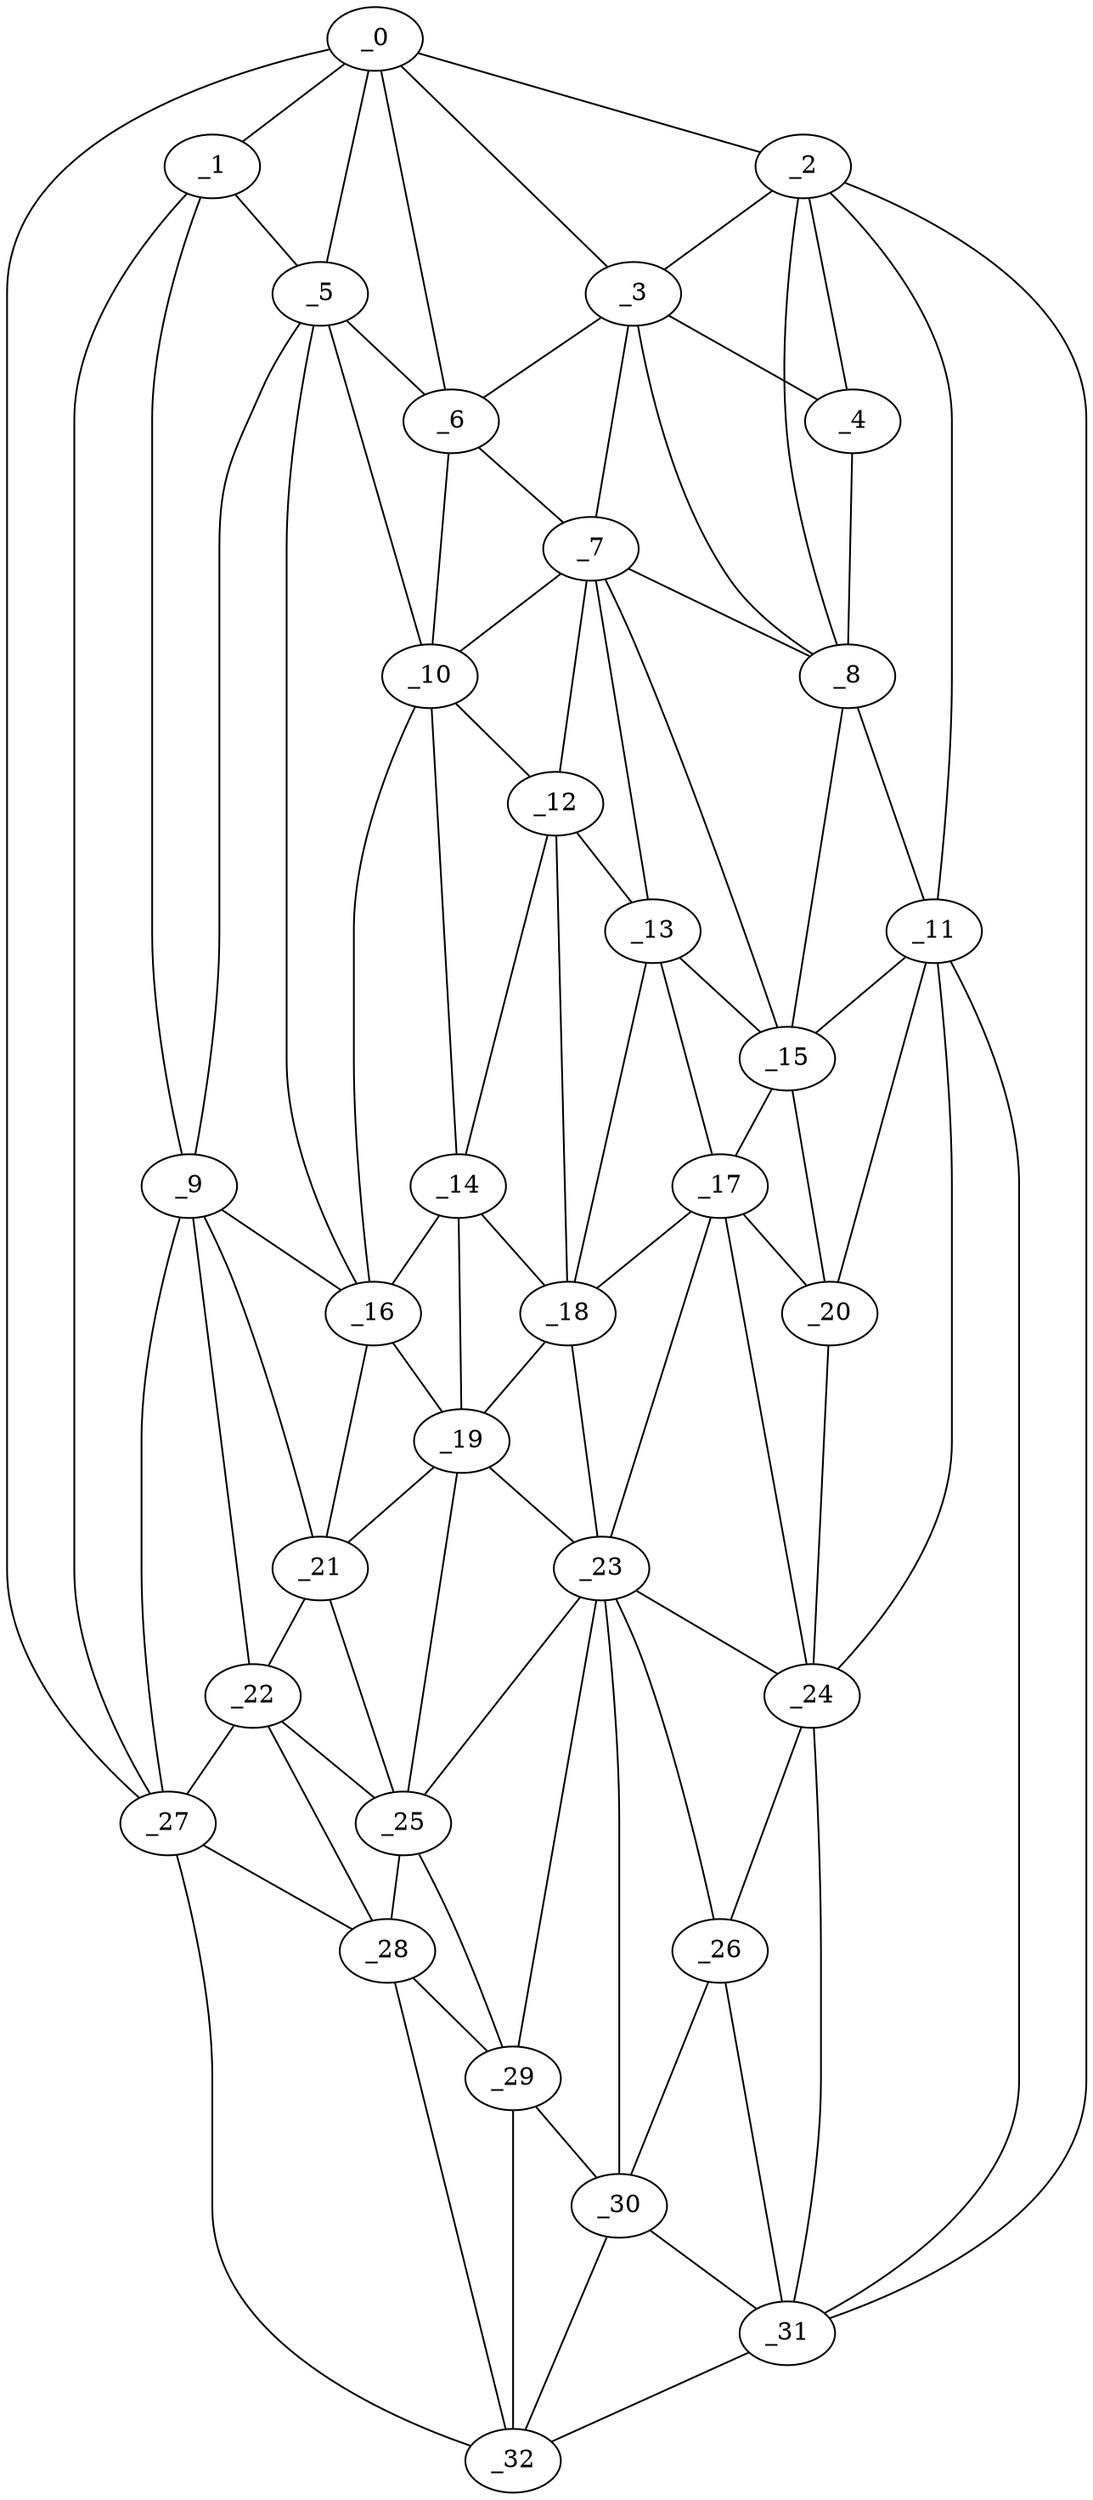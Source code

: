 graph "obj65__330.gxl" {
	_0	 [x=17,
		y=19];
	_1	 [x=32,
		y=26];
	_0 -- _1	 [valence=2];
	_2	 [x=38,
		y=125];
	_0 -- _2	 [valence=1];
	_3	 [x=42,
		y=113];
	_0 -- _3	 [valence=1];
	_5	 [x=51,
		y=65];
	_0 -- _5	 [valence=1];
	_6	 [x=52,
		y=77];
	_0 -- _6	 [valence=2];
	_27	 [x=97,
		y=2];
	_0 -- _27	 [valence=1];
	_1 -- _5	 [valence=2];
	_9	 [x=58,
		y=45];
	_1 -- _9	 [valence=2];
	_1 -- _27	 [valence=2];
	_2 -- _3	 [valence=1];
	_4	 [x=47,
		y=115];
	_2 -- _4	 [valence=2];
	_8	 [x=56,
		y=113];
	_2 -- _8	 [valence=2];
	_11	 [x=66,
		y=111];
	_2 -- _11	 [valence=1];
	_31	 [x=106,
		y=110];
	_2 -- _31	 [valence=1];
	_3 -- _4	 [valence=1];
	_3 -- _6	 [valence=2];
	_7	 [x=55,
		y=83];
	_3 -- _7	 [valence=1];
	_3 -- _8	 [valence=2];
	_4 -- _8	 [valence=2];
	_5 -- _6	 [valence=1];
	_5 -- _9	 [valence=1];
	_10	 [x=64,
		y=75];
	_5 -- _10	 [valence=2];
	_16	 [x=72,
		y=62];
	_5 -- _16	 [valence=1];
	_6 -- _7	 [valence=2];
	_6 -- _10	 [valence=2];
	_7 -- _8	 [valence=2];
	_7 -- _10	 [valence=2];
	_12	 [x=68,
		y=80];
	_7 -- _12	 [valence=2];
	_13	 [x=69,
		y=87];
	_7 -- _13	 [valence=2];
	_15	 [x=71,
		y=95];
	_7 -- _15	 [valence=2];
	_8 -- _11	 [valence=2];
	_8 -- _15	 [valence=2];
	_9 -- _16	 [valence=2];
	_21	 [x=80,
		y=59];
	_9 -- _21	 [valence=1];
	_22	 [x=84,
		y=58];
	_9 -- _22	 [valence=1];
	_9 -- _27	 [valence=1];
	_10 -- _12	 [valence=1];
	_14	 [x=70,
		y=73];
	_10 -- _14	 [valence=2];
	_10 -- _16	 [valence=1];
	_11 -- _15	 [valence=2];
	_20	 [x=78,
		y=103];
	_11 -- _20	 [valence=2];
	_24	 [x=87,
		y=105];
	_11 -- _24	 [valence=1];
	_11 -- _31	 [valence=2];
	_12 -- _13	 [valence=2];
	_12 -- _14	 [valence=2];
	_18	 [x=76,
		y=78];
	_12 -- _18	 [valence=2];
	_13 -- _15	 [valence=1];
	_17	 [x=75,
		y=94];
	_13 -- _17	 [valence=2];
	_13 -- _18	 [valence=2];
	_14 -- _16	 [valence=2];
	_14 -- _18	 [valence=1];
	_19	 [x=78,
		y=72];
	_14 -- _19	 [valence=2];
	_15 -- _17	 [valence=2];
	_15 -- _20	 [valence=1];
	_16 -- _19	 [valence=2];
	_16 -- _21	 [valence=2];
	_17 -- _18	 [valence=1];
	_17 -- _20	 [valence=1];
	_23	 [x=87,
		y=76];
	_17 -- _23	 [valence=2];
	_17 -- _24	 [valence=2];
	_18 -- _19	 [valence=2];
	_18 -- _23	 [valence=2];
	_19 -- _21	 [valence=1];
	_19 -- _23	 [valence=1];
	_25	 [x=89,
		y=70];
	_19 -- _25	 [valence=2];
	_20 -- _24	 [valence=2];
	_21 -- _22	 [valence=1];
	_21 -- _25	 [valence=2];
	_22 -- _25	 [valence=2];
	_22 -- _27	 [valence=2];
	_28	 [x=102,
		y=57];
	_22 -- _28	 [valence=1];
	_23 -- _24	 [valence=2];
	_23 -- _25	 [valence=1];
	_26	 [x=96,
		y=104];
	_23 -- _26	 [valence=2];
	_29	 [x=104,
		y=75];
	_23 -- _29	 [valence=2];
	_30	 [x=105,
		y=87];
	_23 -- _30	 [valence=2];
	_24 -- _26	 [valence=1];
	_24 -- _31	 [valence=2];
	_25 -- _28	 [valence=1];
	_25 -- _29	 [valence=2];
	_26 -- _30	 [valence=1];
	_26 -- _31	 [valence=2];
	_27 -- _28	 [valence=2];
	_32	 [x=111,
		y=9];
	_27 -- _32	 [valence=1];
	_28 -- _29	 [valence=1];
	_28 -- _32	 [valence=2];
	_29 -- _30	 [valence=2];
	_29 -- _32	 [valence=2];
	_30 -- _31	 [valence=1];
	_30 -- _32	 [valence=1];
	_31 -- _32	 [valence=1];
}
